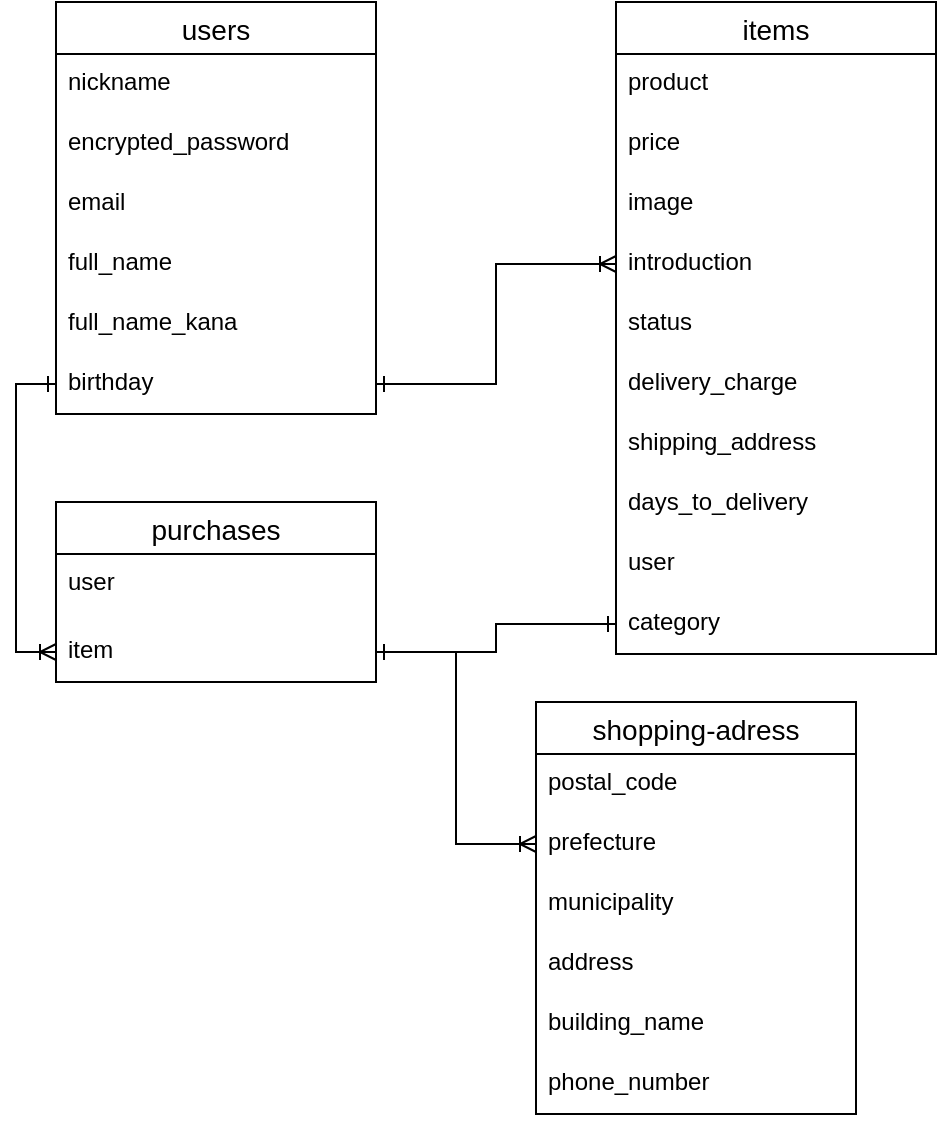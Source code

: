 <mxfile>
    <diagram id="WwtzSEH7DWaINhNTVCCB" name="ページ1">
        <mxGraphModel dx="446" dy="542" grid="1" gridSize="10" guides="1" tooltips="1" connect="1" arrows="1" fold="1" page="1" pageScale="1" pageWidth="827" pageHeight="1169" math="0" shadow="0">
            <root>
                <mxCell id="0"/>
                <mxCell id="1" parent="0"/>
                <mxCell id="17" value="users" style="swimlane;fontStyle=0;childLayout=stackLayout;horizontal=1;startSize=26;horizontalStack=0;resizeParent=1;resizeParentMax=0;resizeLast=0;collapsible=1;marginBottom=0;align=center;fontSize=14;" parent="1" vertex="1">
                    <mxGeometry x="80" y="40" width="160" height="206" as="geometry"/>
                </mxCell>
                <mxCell id="27" value="nickname" style="text;strokeColor=none;fillColor=none;spacingLeft=4;spacingRight=4;overflow=hidden;rotatable=0;points=[[0,0.5],[1,0.5]];portConstraint=eastwest;fontSize=12;" parent="17" vertex="1">
                    <mxGeometry y="26" width="160" height="30" as="geometry"/>
                </mxCell>
                <mxCell id="20" value="encrypted_password" style="text;strokeColor=none;fillColor=none;spacingLeft=4;spacingRight=4;overflow=hidden;rotatable=0;points=[[0,0.5],[1,0.5]];portConstraint=eastwest;fontSize=12;" parent="17" vertex="1">
                    <mxGeometry y="56" width="160" height="30" as="geometry"/>
                </mxCell>
                <mxCell id="28" value="email" style="text;strokeColor=none;fillColor=none;spacingLeft=4;spacingRight=4;overflow=hidden;rotatable=0;points=[[0,0.5],[1,0.5]];portConstraint=eastwest;fontSize=12;" parent="17" vertex="1">
                    <mxGeometry y="86" width="160" height="30" as="geometry"/>
                </mxCell>
                <mxCell id="96" value="full_name" style="text;strokeColor=none;fillColor=none;spacingLeft=4;spacingRight=4;overflow=hidden;rotatable=0;points=[[0,0.5],[1,0.5]];portConstraint=eastwest;fontSize=12;" parent="17" vertex="1">
                    <mxGeometry y="116" width="160" height="30" as="geometry"/>
                </mxCell>
                <mxCell id="97" value="full_name_kana" style="text;strokeColor=none;fillColor=none;spacingLeft=4;spacingRight=4;overflow=hidden;rotatable=0;points=[[0,0.5],[1,0.5]];portConstraint=eastwest;fontSize=12;" parent="17" vertex="1">
                    <mxGeometry y="146" width="160" height="30" as="geometry"/>
                </mxCell>
                <mxCell id="43" value="birthday" style="text;strokeColor=none;fillColor=none;spacingLeft=4;spacingRight=4;overflow=hidden;rotatable=0;points=[[0,0.5],[1,0.5]];portConstraint=eastwest;fontSize=12;" parent="17" vertex="1">
                    <mxGeometry y="176" width="160" height="30" as="geometry"/>
                </mxCell>
                <mxCell id="44" value="items" style="swimlane;fontStyle=0;childLayout=stackLayout;horizontal=1;startSize=26;horizontalStack=0;resizeParent=1;resizeParentMax=0;resizeLast=0;collapsible=1;marginBottom=0;align=center;fontSize=14;" parent="1" vertex="1">
                    <mxGeometry x="360" y="40" width="160" height="326" as="geometry"/>
                </mxCell>
                <mxCell id="45" value="product" style="text;strokeColor=none;fillColor=none;spacingLeft=4;spacingRight=4;overflow=hidden;rotatable=0;points=[[0,0.5],[1,0.5]];portConstraint=eastwest;fontSize=12;" parent="44" vertex="1">
                    <mxGeometry y="26" width="160" height="30" as="geometry"/>
                </mxCell>
                <mxCell id="47" value="price" style="text;strokeColor=none;fillColor=none;spacingLeft=4;spacingRight=4;overflow=hidden;rotatable=0;points=[[0,0.5],[1,0.5]];portConstraint=eastwest;fontSize=12;" parent="44" vertex="1">
                    <mxGeometry y="56" width="160" height="30" as="geometry"/>
                </mxCell>
                <mxCell id="48" value="image" style="text;strokeColor=none;fillColor=none;spacingLeft=4;spacingRight=4;overflow=hidden;rotatable=0;points=[[0,0.5],[1,0.5]];portConstraint=eastwest;fontSize=12;" parent="44" vertex="1">
                    <mxGeometry y="86" width="160" height="30" as="geometry"/>
                </mxCell>
                <mxCell id="49" value="introduction" style="text;strokeColor=none;fillColor=none;spacingLeft=4;spacingRight=4;overflow=hidden;rotatable=0;points=[[0,0.5],[1,0.5]];portConstraint=eastwest;fontSize=12;" parent="44" vertex="1">
                    <mxGeometry y="116" width="160" height="30" as="geometry"/>
                </mxCell>
                <mxCell id="51" value="status" style="text;strokeColor=none;fillColor=none;spacingLeft=4;spacingRight=4;overflow=hidden;rotatable=0;points=[[0,0.5],[1,0.5]];portConstraint=eastwest;fontSize=12;" parent="44" vertex="1">
                    <mxGeometry y="146" width="160" height="30" as="geometry"/>
                </mxCell>
                <mxCell id="158" value="delivery_charge" style="text;strokeColor=none;fillColor=none;spacingLeft=4;spacingRight=4;overflow=hidden;rotatable=0;points=[[0,0.5],[1,0.5]];portConstraint=eastwest;fontSize=12;" vertex="1" parent="44">
                    <mxGeometry y="176" width="160" height="30" as="geometry"/>
                </mxCell>
                <mxCell id="53" value="shipping_address" style="text;strokeColor=none;fillColor=none;spacingLeft=4;spacingRight=4;overflow=hidden;rotatable=0;points=[[0,0.5],[1,0.5]];portConstraint=eastwest;fontSize=12;" parent="44" vertex="1">
                    <mxGeometry y="206" width="160" height="30" as="geometry"/>
                </mxCell>
                <mxCell id="55" value="days_to_delivery" style="text;strokeColor=none;fillColor=none;spacingLeft=4;spacingRight=4;overflow=hidden;rotatable=0;points=[[0,0.5],[1,0.5]];portConstraint=eastwest;fontSize=12;" parent="44" vertex="1">
                    <mxGeometry y="236" width="160" height="30" as="geometry"/>
                </mxCell>
                <mxCell id="157" value="user" style="text;strokeColor=none;fillColor=none;spacingLeft=4;spacingRight=4;overflow=hidden;rotatable=0;points=[[0,0.5],[1,0.5]];portConstraint=eastwest;fontSize=12;" vertex="1" parent="44">
                    <mxGeometry y="266" width="160" height="30" as="geometry"/>
                </mxCell>
                <mxCell id="56" value="category" style="text;strokeColor=none;fillColor=none;spacingLeft=4;spacingRight=4;overflow=hidden;rotatable=0;points=[[0,0.5],[1,0.5]];portConstraint=eastwest;fontSize=12;" parent="44" vertex="1">
                    <mxGeometry y="296" width="160" height="30" as="geometry"/>
                </mxCell>
                <mxCell id="57" value="purchases" style="swimlane;fontStyle=0;childLayout=stackLayout;horizontal=1;startSize=26;horizontalStack=0;resizeParent=1;resizeParentMax=0;resizeLast=0;collapsible=1;marginBottom=0;align=center;fontSize=14;" parent="1" vertex="1">
                    <mxGeometry x="80" y="290" width="160" height="90" as="geometry"/>
                </mxCell>
                <mxCell id="156" value="user" style="text;strokeColor=none;fillColor=none;spacingLeft=4;spacingRight=4;overflow=hidden;rotatable=0;points=[[0,0.5],[1,0.5]];portConstraint=eastwest;fontSize=12;" vertex="1" parent="57">
                    <mxGeometry y="26" width="160" height="34" as="geometry"/>
                </mxCell>
                <mxCell id="58" value="item" style="text;strokeColor=none;fillColor=none;spacingLeft=4;spacingRight=4;overflow=hidden;rotatable=0;points=[[0,0.5],[1,0.5]];portConstraint=eastwest;fontSize=12;" parent="57" vertex="1">
                    <mxGeometry y="60" width="160" height="30" as="geometry"/>
                </mxCell>
                <mxCell id="63" value="shopping-adress" style="swimlane;fontStyle=0;childLayout=stackLayout;horizontal=1;startSize=26;horizontalStack=0;resizeParent=1;resizeParentMax=0;resizeLast=0;collapsible=1;marginBottom=0;align=center;fontSize=14;" parent="1" vertex="1">
                    <mxGeometry x="320" y="390" width="160" height="206" as="geometry"/>
                </mxCell>
                <mxCell id="64" value="postal_code" style="text;strokeColor=none;fillColor=none;spacingLeft=4;spacingRight=4;overflow=hidden;rotatable=0;points=[[0,0.5],[1,0.5]];portConstraint=eastwest;fontSize=12;" parent="63" vertex="1">
                    <mxGeometry y="26" width="160" height="30" as="geometry"/>
                </mxCell>
                <mxCell id="65" value="prefecture" style="text;strokeColor=none;fillColor=none;spacingLeft=4;spacingRight=4;overflow=hidden;rotatable=0;points=[[0,0.5],[1,0.5]];portConstraint=eastwest;fontSize=12;" parent="63" vertex="1">
                    <mxGeometry y="56" width="160" height="30" as="geometry"/>
                </mxCell>
                <mxCell id="127" value="municipality" style="text;strokeColor=none;fillColor=none;spacingLeft=4;spacingRight=4;overflow=hidden;rotatable=0;points=[[0,0.5],[1,0.5]];portConstraint=eastwest;fontSize=12;verticalAlign=top;" parent="63" vertex="1">
                    <mxGeometry y="86" width="160" height="30" as="geometry"/>
                </mxCell>
                <mxCell id="123" value="address" style="text;strokeColor=none;fillColor=none;spacingLeft=4;spacingRight=4;overflow=hidden;rotatable=0;points=[[0,0.5],[1,0.5]];portConstraint=eastwest;fontSize=12;verticalAlign=top;" parent="63" vertex="1">
                    <mxGeometry y="116" width="160" height="30" as="geometry"/>
                </mxCell>
                <mxCell id="124" value="building_name" style="text;strokeColor=none;fillColor=none;spacingLeft=4;spacingRight=4;overflow=hidden;rotatable=0;points=[[0,0.5],[1,0.5]];portConstraint=eastwest;fontSize=12;verticalAlign=top;" parent="63" vertex="1">
                    <mxGeometry y="146" width="160" height="30" as="geometry"/>
                </mxCell>
                <mxCell id="66" value="phone_number" style="text;strokeColor=none;fillColor=none;spacingLeft=4;spacingRight=4;overflow=hidden;rotatable=0;points=[[0,0.5],[1,0.5]];portConstraint=eastwest;fontSize=12;verticalAlign=top;" parent="63" vertex="1">
                    <mxGeometry y="176" width="160" height="30" as="geometry"/>
                </mxCell>
                <mxCell id="76" style="edgeStyle=orthogonalEdgeStyle;rounded=0;orthogonalLoop=1;jettySize=auto;html=1;exitX=1;exitY=0.5;exitDx=0;exitDy=0;entryX=0;entryY=0.5;entryDx=0;entryDy=0;endArrow=ERoneToMany;endFill=0;strokeWidth=1;" parent="1" source="43" target="49" edge="1">
                    <mxGeometry relative="1" as="geometry"/>
                </mxCell>
                <mxCell id="77" style="edgeStyle=orthogonalEdgeStyle;rounded=0;orthogonalLoop=1;jettySize=auto;html=1;exitX=0;exitY=0.5;exitDx=0;exitDy=0;endArrow=ERone;endFill=0;strokeWidth=1;" parent="1" source="49" target="43" edge="1">
                    <mxGeometry relative="1" as="geometry"/>
                </mxCell>
                <mxCell id="91" style="edgeStyle=orthogonalEdgeStyle;rounded=0;jumpSize=6;orthogonalLoop=1;jettySize=auto;html=1;exitX=0;exitY=0.5;exitDx=0;exitDy=0;endArrow=ERone;endFill=0;strokeWidth=1;" parent="1" source="56" target="58" edge="1">
                    <mxGeometry relative="1" as="geometry"/>
                </mxCell>
                <mxCell id="92" style="edgeStyle=orthogonalEdgeStyle;rounded=0;jumpSize=6;orthogonalLoop=1;jettySize=auto;html=1;exitX=1;exitY=0.5;exitDx=0;exitDy=0;entryX=0;entryY=0.5;entryDx=0;entryDy=0;endArrow=ERone;endFill=0;strokeWidth=1;" parent="1" source="58" target="56" edge="1">
                    <mxGeometry relative="1" as="geometry"/>
                </mxCell>
                <mxCell id="152" style="edgeStyle=orthogonalEdgeStyle;rounded=0;orthogonalLoop=1;jettySize=auto;html=1;exitX=0;exitY=0.5;exitDx=0;exitDy=0;entryX=0;entryY=0.5;entryDx=0;entryDy=0;endArrow=ERoneToMany;endFill=0;" edge="1" parent="1" source="43" target="58">
                    <mxGeometry relative="1" as="geometry"/>
                </mxCell>
                <mxCell id="153" style="edgeStyle=orthogonalEdgeStyle;rounded=0;orthogonalLoop=1;jettySize=auto;html=1;exitX=0;exitY=0.5;exitDx=0;exitDy=0;entryX=0;entryY=0.5;entryDx=0;entryDy=0;endArrow=ERone;endFill=0;" edge="1" parent="1" source="58" target="43">
                    <mxGeometry relative="1" as="geometry"/>
                </mxCell>
                <mxCell id="155" style="edgeStyle=orthogonalEdgeStyle;rounded=0;orthogonalLoop=1;jettySize=auto;html=1;entryX=0;entryY=0.5;entryDx=0;entryDy=0;endArrow=ERoneToMany;endFill=0;" edge="1" parent="1" source="58" target="65">
                    <mxGeometry relative="1" as="geometry"/>
                </mxCell>
            </root>
        </mxGraphModel>
    </diagram>
</mxfile>
